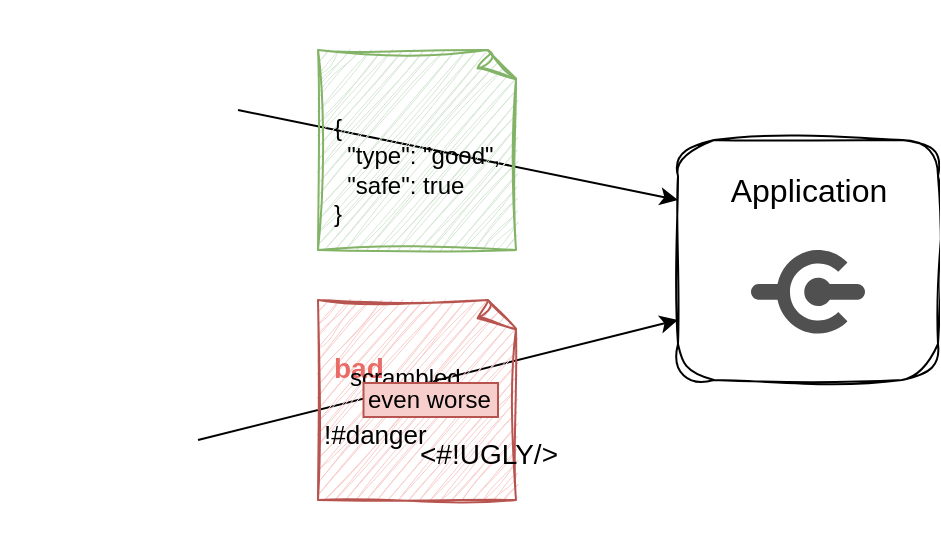 <mxfile version="22.1.7" type="device">
  <diagram name="Page-1" id="MTx6vaY5X-0w7yZRmZnb">
    <mxGraphModel dx="954" dy="647" grid="1" gridSize="10" guides="1" tooltips="1" connect="1" arrows="1" fold="1" page="1" pageScale="1" pageWidth="827" pageHeight="1169" math="0" shadow="0">
      <root>
        <mxCell id="0" />
        <mxCell id="1" parent="0" />
        <mxCell id="2uefL3Zf_G2bSy3Va6hM-1" value="" style="shape=image;html=1;verticalAlign=top;verticalLabelPosition=bottom;labelBackgroundColor=#ffffff;imageAspect=0;aspect=fixed;image=https://cdn1.iconfinder.com/data/icons/funeral-7/64/angel-cultures-artistic-cemetery-graveyard-statue-sculpture-monument-art-people-128.png;sketch=1;curveFitting=1;jiggle=2;" vertex="1" parent="1">
          <mxGeometry x="130" y="120" width="110" height="110" as="geometry" />
        </mxCell>
        <mxCell id="2uefL3Zf_G2bSy3Va6hM-2" value="" style="shape=image;html=1;verticalAlign=top;verticalLabelPosition=bottom;labelBackgroundColor=#ffffff;imageAspect=0;aspect=fixed;image=https://cdn0.iconfinder.com/data/icons/software-engineering-and-video-gaming/512/77_hacker_user_gammer_programmer-128.png;sketch=1;curveFitting=1;jiggle=2;" vertex="1" parent="1">
          <mxGeometry x="121" y="270" width="128" height="128" as="geometry" />
        </mxCell>
        <mxCell id="2uefL3Zf_G2bSy3Va6hM-3" value="" style="rounded=1;whiteSpace=wrap;html=1;sketch=1;curveFitting=1;jiggle=2;" vertex="1" parent="1">
          <mxGeometry x="460" y="190" width="130" height="120" as="geometry" />
        </mxCell>
        <mxCell id="2uefL3Zf_G2bSy3Va6hM-4" value="Application" style="text;html=1;strokeColor=none;fillColor=none;align=center;verticalAlign=middle;whiteSpace=wrap;rounded=0;fontSize=16;" vertex="1" parent="1">
          <mxGeometry x="482.5" y="200" width="85" height="30" as="geometry" />
        </mxCell>
        <mxCell id="2uefL3Zf_G2bSy3Va6hM-5" value="" style="endArrow=classic;html=1;rounded=0;exitX=1;exitY=0.5;exitDx=0;exitDy=0;entryX=0;entryY=0.25;entryDx=0;entryDy=0;" edge="1" parent="1" source="2uefL3Zf_G2bSy3Va6hM-1" target="2uefL3Zf_G2bSy3Va6hM-3">
          <mxGeometry width="50" height="50" relative="1" as="geometry">
            <mxPoint x="390" y="360" as="sourcePoint" />
            <mxPoint x="440" y="310" as="targetPoint" />
          </mxGeometry>
        </mxCell>
        <mxCell id="2uefL3Zf_G2bSy3Va6hM-6" value="" style="endArrow=classic;html=1;rounded=0;exitX=1;exitY=0.5;exitDx=0;exitDy=0;entryX=0;entryY=0.75;entryDx=0;entryDy=0;" edge="1" parent="1" target="2uefL3Zf_G2bSy3Va6hM-3">
          <mxGeometry width="50" height="50" relative="1" as="geometry">
            <mxPoint x="220" y="340" as="sourcePoint" />
            <mxPoint x="438" y="406" as="targetPoint" />
          </mxGeometry>
        </mxCell>
        <mxCell id="2uefL3Zf_G2bSy3Va6hM-7" value="" style="whiteSpace=wrap;html=1;shape=mxgraph.basic.document;fillColor=#d5e8d4;strokeColor=#82b366;sketch=1;curveFitting=1;jiggle=2;" vertex="1" parent="1">
          <mxGeometry x="280" y="145" width="100" height="100" as="geometry" />
        </mxCell>
        <mxCell id="2uefL3Zf_G2bSy3Va6hM-8" value="{&lt;br&gt;&amp;nbsp; &quot;type&quot;: &quot;good&quot;,&lt;br&gt;&amp;nbsp; &quot;safe&quot;: true &lt;br&gt;}&lt;br&gt;" style="text;html=1;strokeColor=none;fillColor=none;align=left;verticalAlign=middle;whiteSpace=wrap;rounded=0;" vertex="1" parent="1">
          <mxGeometry x="285.5" y="170" width="89" height="70" as="geometry" />
        </mxCell>
        <mxCell id="2uefL3Zf_G2bSy3Va6hM-9" value="" style="whiteSpace=wrap;html=1;shape=mxgraph.basic.document;fillColor=#f8cecc;strokeColor=#b85450;sketch=1;curveFitting=1;jiggle=2;" vertex="1" parent="1">
          <mxGeometry x="280" y="270" width="100" height="100" as="geometry" />
        </mxCell>
        <mxCell id="2uefL3Zf_G2bSy3Va6hM-10" value="bad" style="text;html=1;strokeColor=none;fillColor=none;align=left;verticalAlign=middle;whiteSpace=wrap;rounded=0;fontColor=#EA6B66;fontStyle=1;fontSize=14;" vertex="1" parent="1">
          <mxGeometry x="285.5" y="295" width="34.5" height="17" as="geometry" />
        </mxCell>
        <mxCell id="2uefL3Zf_G2bSy3Va6hM-11" value="scrambled" style="text;html=1;strokeColor=none;fillColor=none;align=left;verticalAlign=middle;whiteSpace=wrap;rounded=0;" vertex="1" parent="1">
          <mxGeometry x="293.5" y="300" width="54.5" height="17" as="geometry" />
        </mxCell>
        <mxCell id="2uefL3Zf_G2bSy3Va6hM-12" value="even worse" style="text;html=1;strokeColor=#b85450;fillColor=#f8cecc;align=left;verticalAlign=middle;whiteSpace=wrap;rounded=0;" vertex="1" parent="1">
          <mxGeometry x="302.75" y="311.5" width="67.25" height="17" as="geometry" />
        </mxCell>
        <mxCell id="2uefL3Zf_G2bSy3Va6hM-13" value="!#danger" style="text;html=1;strokeColor=none;fillColor=none;align=left;verticalAlign=middle;whiteSpace=wrap;rounded=0;fontSize=13;" vertex="1" parent="1">
          <mxGeometry x="281" y="328.5" width="67.25" height="17" as="geometry" />
        </mxCell>
        <mxCell id="2uefL3Zf_G2bSy3Va6hM-14" value="&amp;lt;#!UGLY/&amp;gt;" style="text;html=1;strokeColor=none;fillColor=none;align=left;verticalAlign=middle;whiteSpace=wrap;rounded=0;fontSize=14;" vertex="1" parent="1">
          <mxGeometry x="329" y="338.5" width="67.25" height="17" as="geometry" />
        </mxCell>
        <mxCell id="2uefL3Zf_G2bSy3Va6hM-15" value="" style="sketch=0;pointerEvents=1;shadow=0;dashed=0;html=1;strokeColor=none;fillColor=#505050;labelPosition=center;verticalLabelPosition=bottom;verticalAlign=top;outlineConnect=0;align=center;shape=mxgraph.office.concepts.connector;" vertex="1" parent="1">
          <mxGeometry x="496.5" y="245" width="57" height="42" as="geometry" />
        </mxCell>
      </root>
    </mxGraphModel>
  </diagram>
</mxfile>
